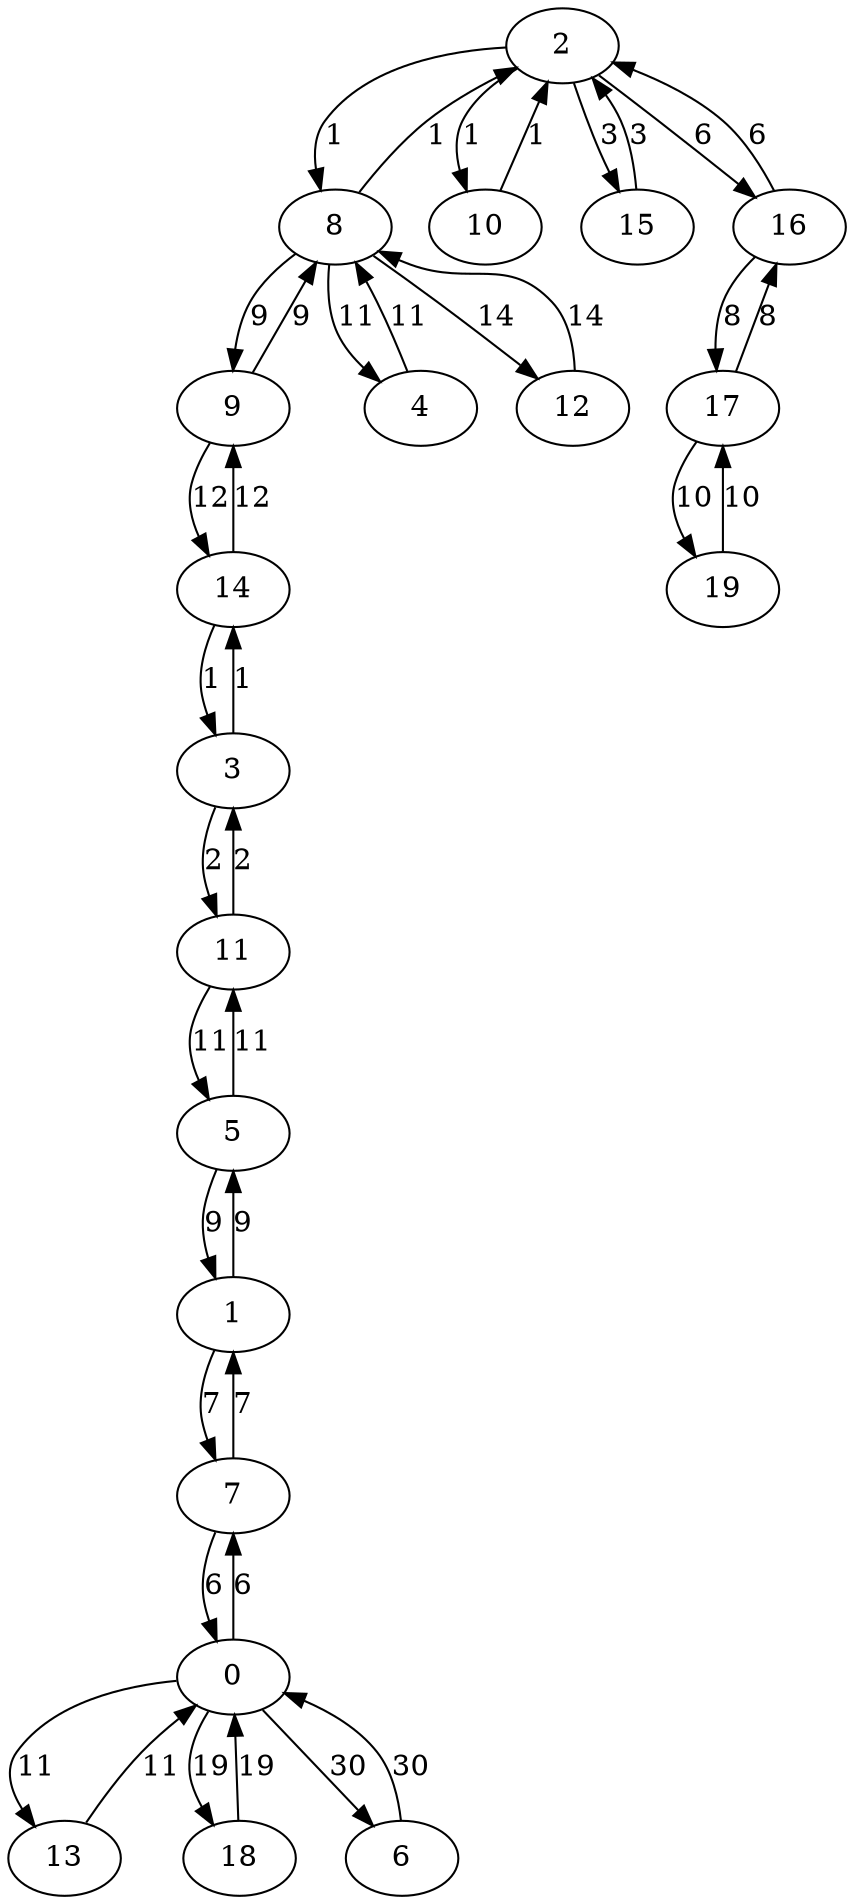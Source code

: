 digraph Gilbert20_KDMST {
2;8;10;14;3;11;15;0;7;16;1;17;5;9;19;13;4;12;18;6;2 -> 8 [label = 1];
8 -> 2 [label = 1];
2 -> 10 [label = 1];
10 -> 2 [label = 1];
14 -> 3 [label = 1];
3 -> 14 [label = 1];
11 -> 3 [label = 2];
3 -> 11 [label = 2];
2 -> 15 [label = 3];
15 -> 2 [label = 3];
0 -> 7 [label = 6];
7 -> 0 [label = 6];
2 -> 16 [label = 6];
16 -> 2 [label = 6];
1 -> 7 [label = 7];
7 -> 1 [label = 7];
17 -> 16 [label = 8];
16 -> 17 [label = 8];
1 -> 5 [label = 9];
5 -> 1 [label = 9];
9 -> 8 [label = 9];
8 -> 9 [label = 9];
19 -> 17 [label = 10];
17 -> 19 [label = 10];
0 -> 13 [label = 11];
13 -> 0 [label = 11];
11 -> 5 [label = 11];
5 -> 11 [label = 11];
8 -> 4 [label = 11];
4 -> 8 [label = 11];
9 -> 14 [label = 12];
14 -> 9 [label = 12];
12 -> 8 [label = 14];
8 -> 12 [label = 14];
0 -> 18 [label = 19];
18 -> 0 [label = 19];
0 -> 6 [label = 30];
6 -> 0 [label = 30];
}
